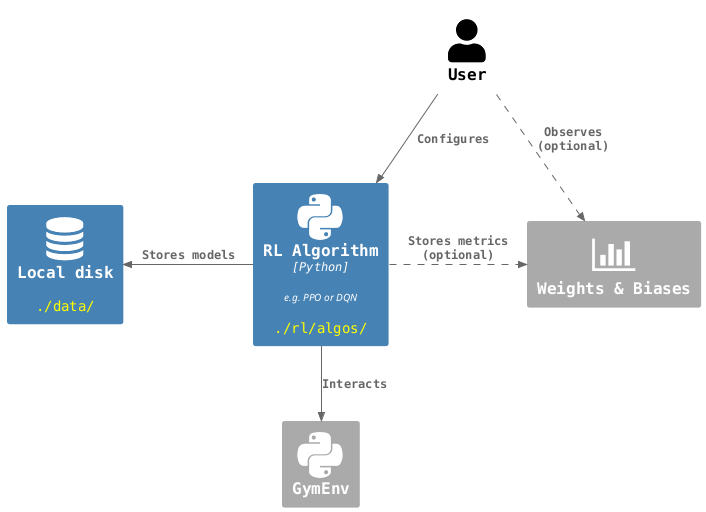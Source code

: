 @startuml "rl-algos"

!include <C4/C4_Container>
!include <tupadr3/devicons2/cplusplus>
!include <tupadr3/devicons2/python>
!include <tupadr3/font-awesome/bar_chart>
!include <tupadr3/font-awesome/database>

skinparam DefaultFontName monospaced
<style>
note { MaximumWidth 500 }
</style>

' Used in place of " " where line wrapping is undesired
!$nbsp = "<U+00A0>"

HIDE_STEREOTYPE()
' LAYOUT_LEFT_RIGHT()
' LAYOUT_WITH_LEGEND()
SetDefaultLegendEntries("")

' Prevent confusing text color in legend by setting it to the default color
!$LEGEND_DARK_COLOR=$ELEMENT_FONT_COLOR
!$LEGEND_LIGHT_COLOR=$ELEMENT_FONT_COLOR

AddElementTag("local", $bgColor="SteelBlue", $borderColor="SteelBlue", $legendText="local component")
AddElementTag("ext", $bgColor="#aaa", $borderColor="#aaa", $legendText="external component")

AddRelTag("dashed", $lineThickness="1", $lineStyle="dashed")
AddRelTag("async", $textColor="#1400c9", $lineColor="#1400c9", $lineThickness="1", $lineStyle="dashed", $legendText="-")

UpdateElementStyle(person, $bgColor="white", $borderColor="white", $fontColor="black")


''''''''''''''''''''''''''''''''''''''''''''''''''''''''''''''''''''''''''''''''
''''''''''''''''''''''''''''''''''''''''''''''''''''''''''''''''''''''''''''''''
''' FUNCTIONS
''''''''''''''''''''''''''''''''''''''''''''''''''''''''''''''''''''''''''''''''
''''''''''''''''''''''''''''''''''''''''''''''''''''''''''''''''''''''''''''''''

' Replace $search with $repl within $txt
!function $replace($txt, $search, $repl)
  !$replaced = ""
  !while %strpos($txt, $search) >= 0
    !$position = %strpos($txt, $search)
    !$replaced = $replaced + %substr($txt, 0, $position) + $repl
    !$txt = %substr($txt, $position + %strlen($search))
  !endwhile
  !return $replaced + $txt
!endfunction

' Allows to define a string in multiple lines, replacing "\n"
' with actual newlines (note: all literal newlines must be escaped)
!function $str($txt)
  !return $replace($txt, "\n", %newline())
!endfunction

!function $oneline($txt)
  !return $replace($txt, " ", $nbsp)
!endfunction

!function $loc($dir)
  !return "<color:yellow>" + $dir + "</color>"
!endfunction

!function $desc($txt)
  !return "<i><font:Arial><size:10>" + $txt + "</size></font></i>"
!endfunction

!function $desc2($txt, $dir)
  !return $desc($txt) + "\n\n" + $loc($dir)
!endfunction

''''''''''''''''''''''''''''''''''''''''''''''''''''''''''''''''''''''''''''''''
''''''''''''''''''''''''''''''''''''''''''''''''''''''''''''''''''''''''''''''''

Person(User, "User")
Container(wandb, "Weights & Biases", $sprite="bar_chart", $tags="ext")
Container(RL, "RL Algorithm", "Python", $desc2("e.g. PPO or DQN", "./rl/algos/"), $sprite="python", $tags="local")
Container(HDD, "Local disk", "", $loc("./data/"), $sprite="database", $tags="local")
Container(GymEnv, "GymEnv", $sprite="python", $tags="ext")

Rel(User, RL, "Configures")
Rel(User, wandb, "Observes\n(optional)", $tags="dashed")
Rel_L(RL, HDD, "Stores models")
Rel_R(RL, wandb, "Stores metrics\n(optional)", $tags="dashed")
Rel(RL, GymEnv, "Interacts", "")

@enduml
